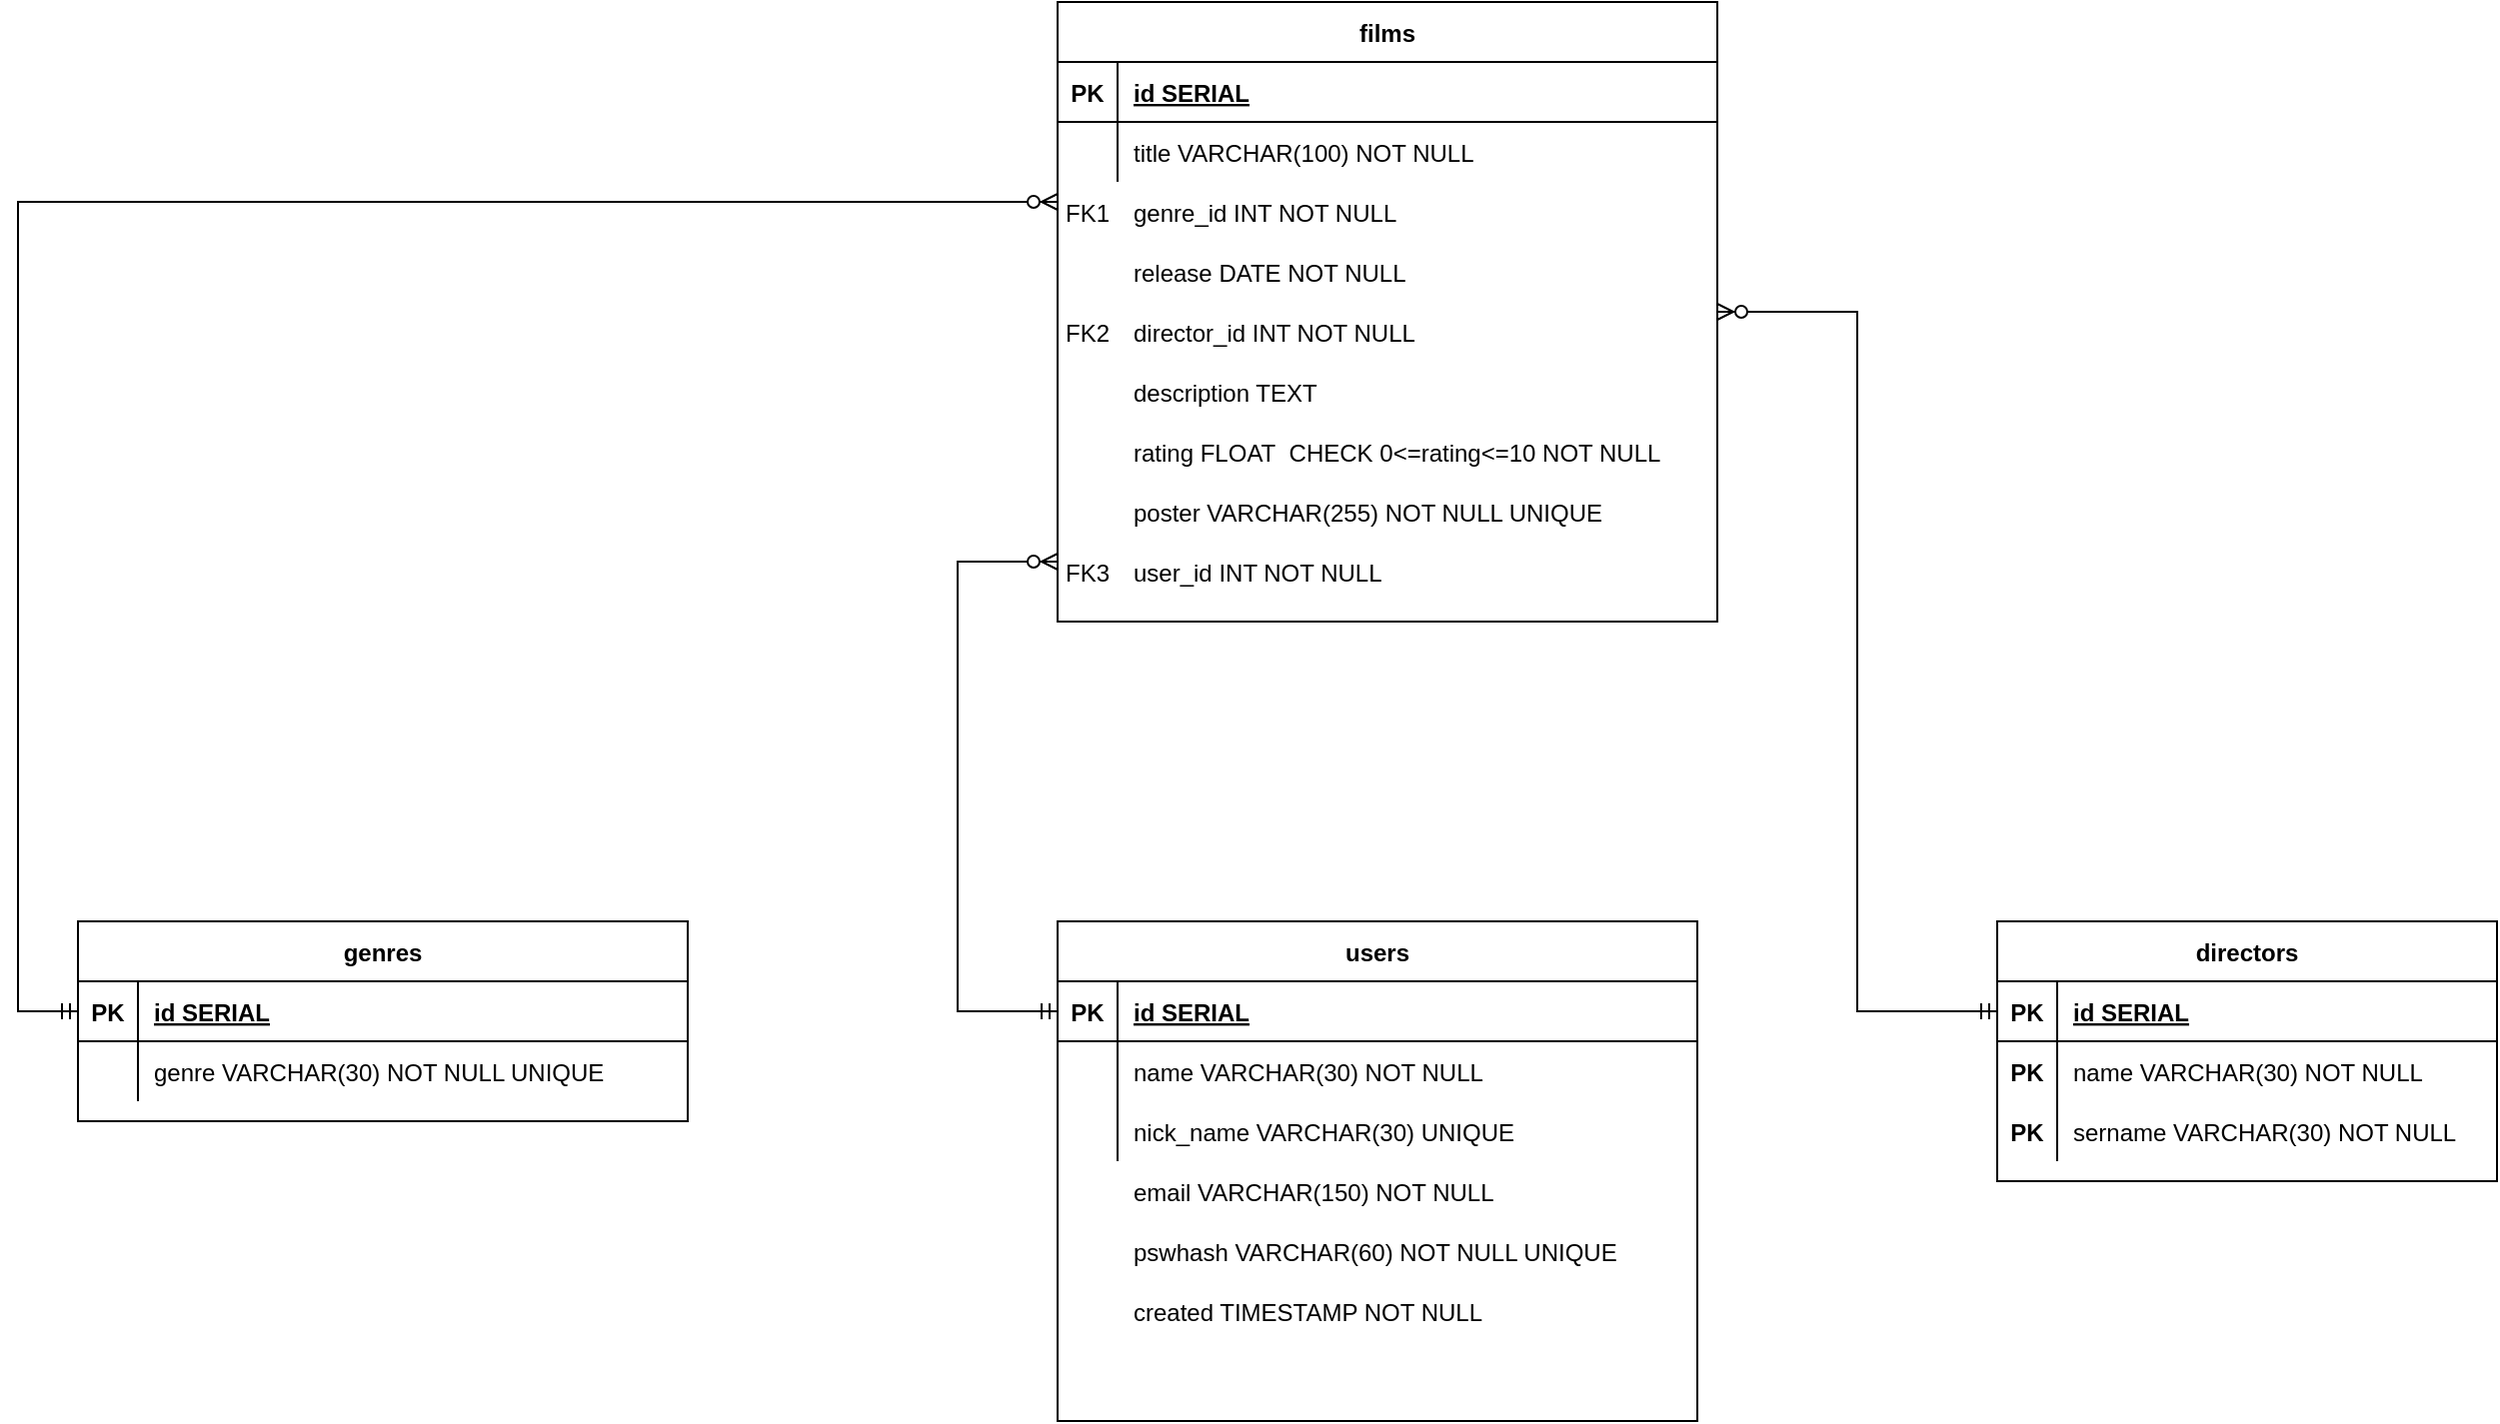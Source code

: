 <mxfile version="14.8.1" type="device"><diagram id="R2lEEEUBdFMjLlhIrx00" name="Page-1"><mxGraphModel dx="1350" dy="774" grid="1" gridSize="10" guides="1" tooltips="1" connect="1" arrows="1" fold="1" page="1" pageScale="1" pageWidth="850" pageHeight="1100" math="0" shadow="0" extFonts="Permanent Marker^https://fonts.googleapis.com/css?family=Permanent+Marker"><root><mxCell id="0"/><mxCell id="1" parent="0"/><mxCell id="C-vyLk0tnHw3VtMMgP7b-13" value="directors" style="shape=table;startSize=30;container=1;collapsible=1;childLayout=tableLayout;fixedRows=1;rowLines=0;fontStyle=1;align=center;resizeLast=1;" parent="1" vertex="1"><mxGeometry x="1180" y="500" width="250" height="130" as="geometry"/></mxCell><mxCell id="C-vyLk0tnHw3VtMMgP7b-14" value="" style="shape=partialRectangle;collapsible=0;dropTarget=0;pointerEvents=0;fillColor=none;points=[[0,0.5],[1,0.5]];portConstraint=eastwest;top=0;left=0;right=0;bottom=1;" parent="C-vyLk0tnHw3VtMMgP7b-13" vertex="1"><mxGeometry y="30" width="250" height="30" as="geometry"/></mxCell><mxCell id="C-vyLk0tnHw3VtMMgP7b-15" value="PK" style="shape=partialRectangle;overflow=hidden;connectable=0;fillColor=none;top=0;left=0;bottom=0;right=0;fontStyle=1;" parent="C-vyLk0tnHw3VtMMgP7b-14" vertex="1"><mxGeometry width="30" height="30" as="geometry"/></mxCell><mxCell id="C-vyLk0tnHw3VtMMgP7b-16" value="id SERIAL" style="shape=partialRectangle;overflow=hidden;connectable=0;fillColor=none;top=0;left=0;bottom=0;right=0;align=left;spacingLeft=6;fontStyle=5;" parent="C-vyLk0tnHw3VtMMgP7b-14" vertex="1"><mxGeometry x="30" width="220" height="30" as="geometry"/></mxCell><mxCell id="C-vyLk0tnHw3VtMMgP7b-17" value="" style="shape=partialRectangle;collapsible=0;dropTarget=0;pointerEvents=0;fillColor=none;points=[[0,0.5],[1,0.5]];portConstraint=eastwest;top=0;left=0;right=0;bottom=0;" parent="C-vyLk0tnHw3VtMMgP7b-13" vertex="1"><mxGeometry y="60" width="250" height="30" as="geometry"/></mxCell><mxCell id="C-vyLk0tnHw3VtMMgP7b-18" value="" style="shape=partialRectangle;overflow=hidden;connectable=0;fillColor=none;top=0;left=0;bottom=0;right=0;" parent="C-vyLk0tnHw3VtMMgP7b-17" vertex="1"><mxGeometry width="30" height="30" as="geometry"/></mxCell><mxCell id="C-vyLk0tnHw3VtMMgP7b-19" value="name VARCHAR(30) NOT NULL" style="shape=partialRectangle;overflow=hidden;connectable=0;fillColor=none;top=0;left=0;bottom=0;right=0;align=left;spacingLeft=6;" parent="C-vyLk0tnHw3VtMMgP7b-17" vertex="1"><mxGeometry x="30" width="220" height="30" as="geometry"/></mxCell><mxCell id="C-vyLk0tnHw3VtMMgP7b-20" value="" style="shape=partialRectangle;collapsible=0;dropTarget=0;pointerEvents=0;fillColor=none;points=[[0,0.5],[1,0.5]];portConstraint=eastwest;top=0;left=0;right=0;bottom=0;" parent="C-vyLk0tnHw3VtMMgP7b-13" vertex="1"><mxGeometry y="90" width="250" height="30" as="geometry"/></mxCell><mxCell id="C-vyLk0tnHw3VtMMgP7b-21" value="" style="shape=partialRectangle;overflow=hidden;connectable=0;fillColor=none;top=0;left=0;bottom=0;right=0;" parent="C-vyLk0tnHw3VtMMgP7b-20" vertex="1"><mxGeometry width="30" height="30" as="geometry"/></mxCell><mxCell id="C-vyLk0tnHw3VtMMgP7b-22" value="sername VARCHAR(30) NOT NULL" style="shape=partialRectangle;overflow=hidden;connectable=0;fillColor=none;top=0;left=0;bottom=0;right=0;align=left;spacingLeft=6;" parent="C-vyLk0tnHw3VtMMgP7b-20" vertex="1"><mxGeometry x="30" width="220" height="30" as="geometry"/></mxCell><mxCell id="IVJuhEFMBrqNwDJGdRM6-16" value="" style="group" parent="1" vertex="1" connectable="0"><mxGeometry x="710" y="40" width="330" height="350" as="geometry"/></mxCell><mxCell id="C-vyLk0tnHw3VtMMgP7b-23" value="films" style="shape=table;startSize=30;container=1;collapsible=1;childLayout=tableLayout;fixedRows=1;rowLines=0;fontStyle=1;align=center;resizeLast=1;" parent="IVJuhEFMBrqNwDJGdRM6-16" vertex="1"><mxGeometry width="330" height="310" as="geometry"/></mxCell><mxCell id="C-vyLk0tnHw3VtMMgP7b-24" value="" style="shape=partialRectangle;collapsible=0;dropTarget=0;pointerEvents=0;fillColor=none;points=[[0,0.5],[1,0.5]];portConstraint=eastwest;top=0;left=0;right=0;bottom=1;" parent="C-vyLk0tnHw3VtMMgP7b-23" vertex="1"><mxGeometry y="30" width="330" height="30" as="geometry"/></mxCell><mxCell id="C-vyLk0tnHw3VtMMgP7b-25" value="PK" style="shape=partialRectangle;overflow=hidden;connectable=0;fillColor=none;top=0;left=0;bottom=0;right=0;fontStyle=1;" parent="C-vyLk0tnHw3VtMMgP7b-24" vertex="1"><mxGeometry width="30" height="30" as="geometry"/></mxCell><mxCell id="C-vyLk0tnHw3VtMMgP7b-26" value="id SERIAL" style="shape=partialRectangle;overflow=hidden;connectable=0;fillColor=none;top=0;left=0;bottom=0;right=0;align=left;spacingLeft=6;fontStyle=5;" parent="C-vyLk0tnHw3VtMMgP7b-24" vertex="1"><mxGeometry x="30" width="300" height="30" as="geometry"/></mxCell><mxCell id="C-vyLk0tnHw3VtMMgP7b-27" value="" style="shape=partialRectangle;collapsible=0;dropTarget=0;pointerEvents=0;fillColor=none;points=[[0,0.5],[1,0.5]];portConstraint=eastwest;top=0;left=0;right=0;bottom=0;" parent="C-vyLk0tnHw3VtMMgP7b-23" vertex="1"><mxGeometry y="60" width="330" height="30" as="geometry"/></mxCell><mxCell id="C-vyLk0tnHw3VtMMgP7b-28" value="" style="shape=partialRectangle;overflow=hidden;connectable=0;fillColor=none;top=0;left=0;bottom=0;right=0;" parent="C-vyLk0tnHw3VtMMgP7b-27" vertex="1"><mxGeometry width="30" height="30" as="geometry"/></mxCell><mxCell id="C-vyLk0tnHw3VtMMgP7b-29" value="title VARCHAR(100) NOT NULL" style="shape=partialRectangle;overflow=hidden;connectable=0;fillColor=none;top=0;left=0;bottom=0;right=0;align=left;spacingLeft=6;" parent="C-vyLk0tnHw3VtMMgP7b-27" vertex="1"><mxGeometry x="30" width="300" height="30" as="geometry"/></mxCell><mxCell id="IVJuhEFMBrqNwDJGdRM6-2" value="" style="shape=partialRectangle;collapsible=0;dropTarget=0;pointerEvents=0;fillColor=none;points=[[0,0.5],[1,0.5]];portConstraint=eastwest;top=0;left=0;right=0;bottom=0;" parent="IVJuhEFMBrqNwDJGdRM6-16" vertex="1"><mxGeometry y="90" width="250" height="30" as="geometry"/></mxCell><mxCell id="IVJuhEFMBrqNwDJGdRM6-3" value="" style="shape=partialRectangle;overflow=hidden;connectable=0;fillColor=none;top=0;left=0;bottom=0;right=0;" parent="IVJuhEFMBrqNwDJGdRM6-2" vertex="1"><mxGeometry width="30" height="30" as="geometry"/></mxCell><mxCell id="IVJuhEFMBrqNwDJGdRM6-4" value="genre_id INT NOT NULL" style="shape=partialRectangle;overflow=hidden;connectable=0;fillColor=none;top=0;left=0;bottom=0;right=0;align=left;spacingLeft=6;" parent="IVJuhEFMBrqNwDJGdRM6-2" vertex="1"><mxGeometry x="30" width="220" height="30" as="geometry"/></mxCell><mxCell id="IVJuhEFMBrqNwDJGdRM6-5" value="" style="shape=partialRectangle;collapsible=0;dropTarget=0;pointerEvents=0;fillColor=none;points=[[0,0.5],[1,0.5]];portConstraint=eastwest;top=0;left=0;right=0;bottom=0;" parent="IVJuhEFMBrqNwDJGdRM6-16" vertex="1"><mxGeometry y="120" width="250" height="30" as="geometry"/></mxCell><mxCell id="IVJuhEFMBrqNwDJGdRM6-6" value="" style="shape=partialRectangle;overflow=hidden;connectable=0;fillColor=none;top=0;left=0;bottom=0;right=0;" parent="IVJuhEFMBrqNwDJGdRM6-5" vertex="1"><mxGeometry width="30" height="30" as="geometry"/></mxCell><mxCell id="IVJuhEFMBrqNwDJGdRM6-8" value="" style="shape=partialRectangle;collapsible=0;dropTarget=0;pointerEvents=0;fillColor=none;points=[[0,0.5],[1,0.5]];portConstraint=eastwest;top=0;left=0;right=0;bottom=0;" parent="IVJuhEFMBrqNwDJGdRM6-16" vertex="1"><mxGeometry y="150" width="250" height="30" as="geometry"/></mxCell><mxCell id="IVJuhEFMBrqNwDJGdRM6-9" value="" style="shape=partialRectangle;overflow=hidden;connectable=0;fillColor=none;top=0;left=0;bottom=0;right=0;" parent="IVJuhEFMBrqNwDJGdRM6-8" vertex="1"><mxGeometry width="30" height="30" as="geometry"/></mxCell><mxCell id="IVJuhEFMBrqNwDJGdRM6-11" value="" style="shape=partialRectangle;collapsible=0;dropTarget=0;pointerEvents=0;fillColor=none;points=[[0,0.5],[1,0.5]];portConstraint=eastwest;top=0;left=0;right=0;bottom=0;" parent="IVJuhEFMBrqNwDJGdRM6-16" vertex="1"><mxGeometry y="180" width="250" height="30" as="geometry"/></mxCell><mxCell id="IVJuhEFMBrqNwDJGdRM6-12" value="" style="shape=partialRectangle;overflow=hidden;connectable=0;fillColor=none;top=0;left=0;bottom=0;right=0;" parent="IVJuhEFMBrqNwDJGdRM6-11" vertex="1"><mxGeometry width="30" height="30" as="geometry"/></mxCell><mxCell id="IVJuhEFMBrqNwDJGdRM6-17" value="" style="shape=partialRectangle;collapsible=0;dropTarget=0;pointerEvents=0;fillColor=none;points=[[0,0.5],[1,0.5]];portConstraint=eastwest;top=0;left=0;right=0;bottom=0;" parent="IVJuhEFMBrqNwDJGdRM6-16" vertex="1"><mxGeometry y="120" width="250" height="30" as="geometry"/></mxCell><mxCell id="IVJuhEFMBrqNwDJGdRM6-18" value="" style="shape=partialRectangle;overflow=hidden;connectable=0;fillColor=none;top=0;left=0;bottom=0;right=0;" parent="IVJuhEFMBrqNwDJGdRM6-17" vertex="1"><mxGeometry width="30" height="30" as="geometry"/></mxCell><mxCell id="IVJuhEFMBrqNwDJGdRM6-19" value="release DATE NOT NULL" style="shape=partialRectangle;overflow=hidden;connectable=0;fillColor=none;top=0;left=0;bottom=0;right=0;align=left;spacingLeft=6;" parent="IVJuhEFMBrqNwDJGdRM6-17" vertex="1"><mxGeometry x="30" width="220" height="30" as="geometry"/></mxCell><mxCell id="IVJuhEFMBrqNwDJGdRM6-7" value="director_id INT NOT NULL" style="shape=partialRectangle;overflow=hidden;connectable=0;fillColor=none;top=0;left=0;bottom=0;right=0;align=left;spacingLeft=6;" parent="IVJuhEFMBrqNwDJGdRM6-16" vertex="1"><mxGeometry x="30" y="150" width="220" height="30" as="geometry"/></mxCell><mxCell id="IVJuhEFMBrqNwDJGdRM6-10" value="description TEXT" style="shape=partialRectangle;overflow=hidden;connectable=0;fillColor=none;top=0;left=0;bottom=0;right=0;align=left;spacingLeft=6;" parent="IVJuhEFMBrqNwDJGdRM6-16" vertex="1"><mxGeometry x="30" y="180" width="220" height="30" as="geometry"/></mxCell><mxCell id="IVJuhEFMBrqNwDJGdRM6-13" value="rating FLOAT  CHECK 0&lt;=rating&lt;=10 NOT NULL" style="shape=partialRectangle;overflow=hidden;connectable=0;fillColor=none;top=0;left=0;bottom=0;right=0;align=left;spacingLeft=6;" parent="IVJuhEFMBrqNwDJGdRM6-16" vertex="1"><mxGeometry x="30" y="210" width="280" height="30" as="geometry"/></mxCell><mxCell id="IVJuhEFMBrqNwDJGdRM6-14" value="poster VARCHAR(255) NOT NULL UNIQUE" style="shape=partialRectangle;overflow=hidden;connectable=0;fillColor=none;top=0;left=0;bottom=0;right=0;align=left;spacingLeft=6;" parent="IVJuhEFMBrqNwDJGdRM6-16" vertex="1"><mxGeometry x="30" y="240" width="250" height="30" as="geometry"/></mxCell><mxCell id="IVJuhEFMBrqNwDJGdRM6-15" value="user_id INT NOT NULL" style="shape=partialRectangle;overflow=hidden;connectable=0;fillColor=none;top=0;left=0;bottom=0;right=0;align=left;spacingLeft=6;" parent="IVJuhEFMBrqNwDJGdRM6-16" vertex="1"><mxGeometry x="30" y="270" width="220" height="30" as="geometry"/></mxCell><mxCell id="IVJuhEFMBrqNwDJGdRM6-20" value="FK3" style="shape=partialRectangle;overflow=hidden;connectable=0;fillColor=none;top=0;left=0;bottom=0;right=0;" parent="IVJuhEFMBrqNwDJGdRM6-16" vertex="1"><mxGeometry y="270" width="30" height="30" as="geometry"/></mxCell><mxCell id="IVJuhEFMBrqNwDJGdRM6-22" value="FK2" style="shape=partialRectangle;overflow=hidden;connectable=0;fillColor=none;top=0;left=0;bottom=0;right=0;" parent="IVJuhEFMBrqNwDJGdRM6-16" vertex="1"><mxGeometry y="150" width="30" height="30" as="geometry"/></mxCell><mxCell id="IVJuhEFMBrqNwDJGdRM6-25" value="FK1" style="shape=partialRectangle;overflow=hidden;connectable=0;fillColor=none;top=0;left=0;bottom=0;right=0;" parent="IVJuhEFMBrqNwDJGdRM6-16" vertex="1"><mxGeometry y="90" width="30" height="30" as="geometry"/></mxCell><mxCell id="IVJuhEFMBrqNwDJGdRM6-26" value="genres" style="shape=table;startSize=30;container=1;collapsible=1;childLayout=tableLayout;fixedRows=1;rowLines=0;fontStyle=1;align=center;resizeLast=1;" parent="1" vertex="1"><mxGeometry x="220" y="500" width="305" height="100" as="geometry"/></mxCell><mxCell id="IVJuhEFMBrqNwDJGdRM6-27" value="" style="shape=partialRectangle;collapsible=0;dropTarget=0;pointerEvents=0;fillColor=none;points=[[0,0.5],[1,0.5]];portConstraint=eastwest;top=0;left=0;right=0;bottom=1;" parent="IVJuhEFMBrqNwDJGdRM6-26" vertex="1"><mxGeometry y="30" width="305" height="30" as="geometry"/></mxCell><mxCell id="IVJuhEFMBrqNwDJGdRM6-28" value="PK" style="shape=partialRectangle;overflow=hidden;connectable=0;fillColor=none;top=0;left=0;bottom=0;right=0;fontStyle=1;" parent="IVJuhEFMBrqNwDJGdRM6-27" vertex="1"><mxGeometry width="30" height="30" as="geometry"/></mxCell><mxCell id="IVJuhEFMBrqNwDJGdRM6-29" value="id SERIAL" style="shape=partialRectangle;overflow=hidden;connectable=0;fillColor=none;top=0;left=0;bottom=0;right=0;align=left;spacingLeft=6;fontStyle=5;" parent="IVJuhEFMBrqNwDJGdRM6-27" vertex="1"><mxGeometry x="30" width="275" height="30" as="geometry"/></mxCell><mxCell id="IVJuhEFMBrqNwDJGdRM6-30" value="" style="shape=partialRectangle;collapsible=0;dropTarget=0;pointerEvents=0;fillColor=none;points=[[0,0.5],[1,0.5]];portConstraint=eastwest;top=0;left=0;right=0;bottom=0;" parent="IVJuhEFMBrqNwDJGdRM6-26" vertex="1"><mxGeometry y="60" width="305" height="30" as="geometry"/></mxCell><mxCell id="IVJuhEFMBrqNwDJGdRM6-31" value="" style="shape=partialRectangle;overflow=hidden;connectable=0;fillColor=none;top=0;left=0;bottom=0;right=0;" parent="IVJuhEFMBrqNwDJGdRM6-30" vertex="1"><mxGeometry width="30" height="30" as="geometry"/></mxCell><mxCell id="IVJuhEFMBrqNwDJGdRM6-32" value="genre VARCHAR(30) NOT NULL UNIQUE" style="shape=partialRectangle;overflow=hidden;connectable=0;fillColor=none;top=0;left=0;bottom=0;right=0;align=left;spacingLeft=6;" parent="IVJuhEFMBrqNwDJGdRM6-30" vertex="1"><mxGeometry x="30" width="275" height="30" as="geometry"/></mxCell><mxCell id="IVJuhEFMBrqNwDJGdRM6-36" value="" style="group" parent="1" vertex="1" connectable="0"><mxGeometry x="710" y="500" width="320" height="250" as="geometry"/></mxCell><mxCell id="C-vyLk0tnHw3VtMMgP7b-2" value="users" style="shape=table;startSize=30;container=1;collapsible=1;childLayout=tableLayout;fixedRows=1;rowLines=0;fontStyle=1;align=center;resizeLast=1;" parent="IVJuhEFMBrqNwDJGdRM6-36" vertex="1"><mxGeometry width="320" height="250" as="geometry"/></mxCell><mxCell id="C-vyLk0tnHw3VtMMgP7b-3" value="" style="shape=partialRectangle;collapsible=0;dropTarget=0;pointerEvents=0;fillColor=none;points=[[0,0.5],[1,0.5]];portConstraint=eastwest;top=0;left=0;right=0;bottom=1;" parent="C-vyLk0tnHw3VtMMgP7b-2" vertex="1"><mxGeometry y="30" width="320" height="30" as="geometry"/></mxCell><mxCell id="C-vyLk0tnHw3VtMMgP7b-4" value="PK" style="shape=partialRectangle;overflow=hidden;connectable=0;fillColor=none;top=0;left=0;bottom=0;right=0;fontStyle=1;" parent="C-vyLk0tnHw3VtMMgP7b-3" vertex="1"><mxGeometry width="30" height="30" as="geometry"/></mxCell><mxCell id="C-vyLk0tnHw3VtMMgP7b-5" value="id SERIAL" style="shape=partialRectangle;overflow=hidden;connectable=0;fillColor=none;top=0;left=0;bottom=0;right=0;align=left;spacingLeft=6;fontStyle=5;" parent="C-vyLk0tnHw3VtMMgP7b-3" vertex="1"><mxGeometry x="30" width="290" height="30" as="geometry"/></mxCell><mxCell id="C-vyLk0tnHw3VtMMgP7b-6" value="" style="shape=partialRectangle;collapsible=0;dropTarget=0;pointerEvents=0;fillColor=none;points=[[0,0.5],[1,0.5]];portConstraint=eastwest;top=0;left=0;right=0;bottom=0;" parent="C-vyLk0tnHw3VtMMgP7b-2" vertex="1"><mxGeometry y="60" width="320" height="30" as="geometry"/></mxCell><mxCell id="C-vyLk0tnHw3VtMMgP7b-7" value="" style="shape=partialRectangle;overflow=hidden;connectable=0;fillColor=none;top=0;left=0;bottom=0;right=0;" parent="C-vyLk0tnHw3VtMMgP7b-6" vertex="1"><mxGeometry width="30" height="30" as="geometry"/></mxCell><mxCell id="C-vyLk0tnHw3VtMMgP7b-8" value="name VARCHAR(30) NOT NULL" style="shape=partialRectangle;overflow=hidden;connectable=0;fillColor=none;top=0;left=0;bottom=0;right=0;align=left;spacingLeft=6;" parent="C-vyLk0tnHw3VtMMgP7b-6" vertex="1"><mxGeometry x="30" width="290" height="30" as="geometry"/></mxCell><mxCell id="C-vyLk0tnHw3VtMMgP7b-9" value="" style="shape=partialRectangle;collapsible=0;dropTarget=0;pointerEvents=0;fillColor=none;points=[[0,0.5],[1,0.5]];portConstraint=eastwest;top=0;left=0;right=0;bottom=0;" parent="C-vyLk0tnHw3VtMMgP7b-2" vertex="1"><mxGeometry y="90" width="320" height="30" as="geometry"/></mxCell><mxCell id="C-vyLk0tnHw3VtMMgP7b-10" value="" style="shape=partialRectangle;overflow=hidden;connectable=0;fillColor=none;top=0;left=0;bottom=0;right=0;" parent="C-vyLk0tnHw3VtMMgP7b-9" vertex="1"><mxGeometry width="30" height="30" as="geometry"/></mxCell><mxCell id="C-vyLk0tnHw3VtMMgP7b-11" value="nick_name VARCHAR(30) UNIQUE" style="shape=partialRectangle;overflow=hidden;connectable=0;fillColor=none;top=0;left=0;bottom=0;right=0;align=left;spacingLeft=6;" parent="C-vyLk0tnHw3VtMMgP7b-9" vertex="1"><mxGeometry x="30" width="290" height="30" as="geometry"/></mxCell><mxCell id="IVJuhEFMBrqNwDJGdRM6-21" value="email VARCHAR(150) NOT NULL " style="shape=partialRectangle;overflow=hidden;connectable=0;fillColor=none;top=0;left=0;bottom=0;right=0;align=left;spacingLeft=6;" parent="IVJuhEFMBrqNwDJGdRM6-36" vertex="1"><mxGeometry x="30" y="120" width="290" height="30" as="geometry"/></mxCell><mxCell id="IVJuhEFMBrqNwDJGdRM6-23" value="pswhash VARCHAR(60) NOT NULL UNIQUE " style="shape=partialRectangle;overflow=hidden;connectable=0;fillColor=none;top=0;left=0;bottom=0;right=0;align=left;spacingLeft=6;" parent="IVJuhEFMBrqNwDJGdRM6-36" vertex="1"><mxGeometry x="30" y="150" width="290" height="30" as="geometry"/></mxCell><mxCell id="IVJuhEFMBrqNwDJGdRM6-24" value="created TIMESTAMP NOT NULL " style="shape=partialRectangle;overflow=hidden;connectable=0;fillColor=none;top=0;left=0;bottom=0;right=0;align=left;spacingLeft=6;" parent="IVJuhEFMBrqNwDJGdRM6-36" vertex="1"><mxGeometry x="30" y="180" width="290" height="30" as="geometry"/></mxCell><mxCell id="IVJuhEFMBrqNwDJGdRM6-39" style="edgeStyle=orthogonalEdgeStyle;rounded=0;orthogonalLoop=1;jettySize=auto;html=1;exitX=0;exitY=0.5;exitDx=0;exitDy=0;startArrow=ERmandOne;startFill=0;endArrow=ERzeroToMany;endFill=1;" parent="1" source="IVJuhEFMBrqNwDJGdRM6-27" edge="1"><mxGeometry relative="1" as="geometry"><mxPoint x="710" y="140" as="targetPoint"/><Array as="points"><mxPoint x="190" y="545"/><mxPoint x="190" y="140"/></Array></mxGeometry></mxCell><mxCell id="IVJuhEFMBrqNwDJGdRM6-41" style="edgeStyle=orthogonalEdgeStyle;rounded=0;orthogonalLoop=1;jettySize=auto;html=1;exitX=0;exitY=0.5;exitDx=0;exitDy=0;startArrow=ERmandOne;startFill=0;endArrow=ERzeroToMany;endFill=1;" parent="1" source="C-vyLk0tnHw3VtMMgP7b-3" edge="1"><mxGeometry relative="1" as="geometry"><mxPoint x="710" y="320" as="targetPoint"/><Array as="points"><mxPoint x="660" y="545"/><mxPoint x="660" y="320"/></Array></mxGeometry></mxCell><mxCell id="IVJuhEFMBrqNwDJGdRM6-42" style="edgeStyle=orthogonalEdgeStyle;rounded=0;orthogonalLoop=1;jettySize=auto;html=1;exitX=0;exitY=0.5;exitDx=0;exitDy=0;entryX=1;entryY=0.5;entryDx=0;entryDy=0;startArrow=ERmandOne;startFill=0;endArrow=ERzeroToMany;endFill=1;" parent="1" source="C-vyLk0tnHw3VtMMgP7b-14" target="C-vyLk0tnHw3VtMMgP7b-23" edge="1"><mxGeometry relative="1" as="geometry"/></mxCell><mxCell id="yKDyaMrzWvOxi-ykW9ZY-2" value="PK" style="shape=partialRectangle;overflow=hidden;connectable=0;fillColor=none;top=0;left=0;bottom=0;right=0;fontStyle=1;" vertex="1" parent="1"><mxGeometry x="1180" y="560" width="30" height="30" as="geometry"/></mxCell><mxCell id="yKDyaMrzWvOxi-ykW9ZY-3" value="PK" style="shape=partialRectangle;overflow=hidden;connectable=0;fillColor=none;top=0;left=0;bottom=0;right=0;fontStyle=1;" vertex="1" parent="1"><mxGeometry x="1180" y="590" width="30" height="30" as="geometry"/></mxCell></root></mxGraphModel></diagram></mxfile>